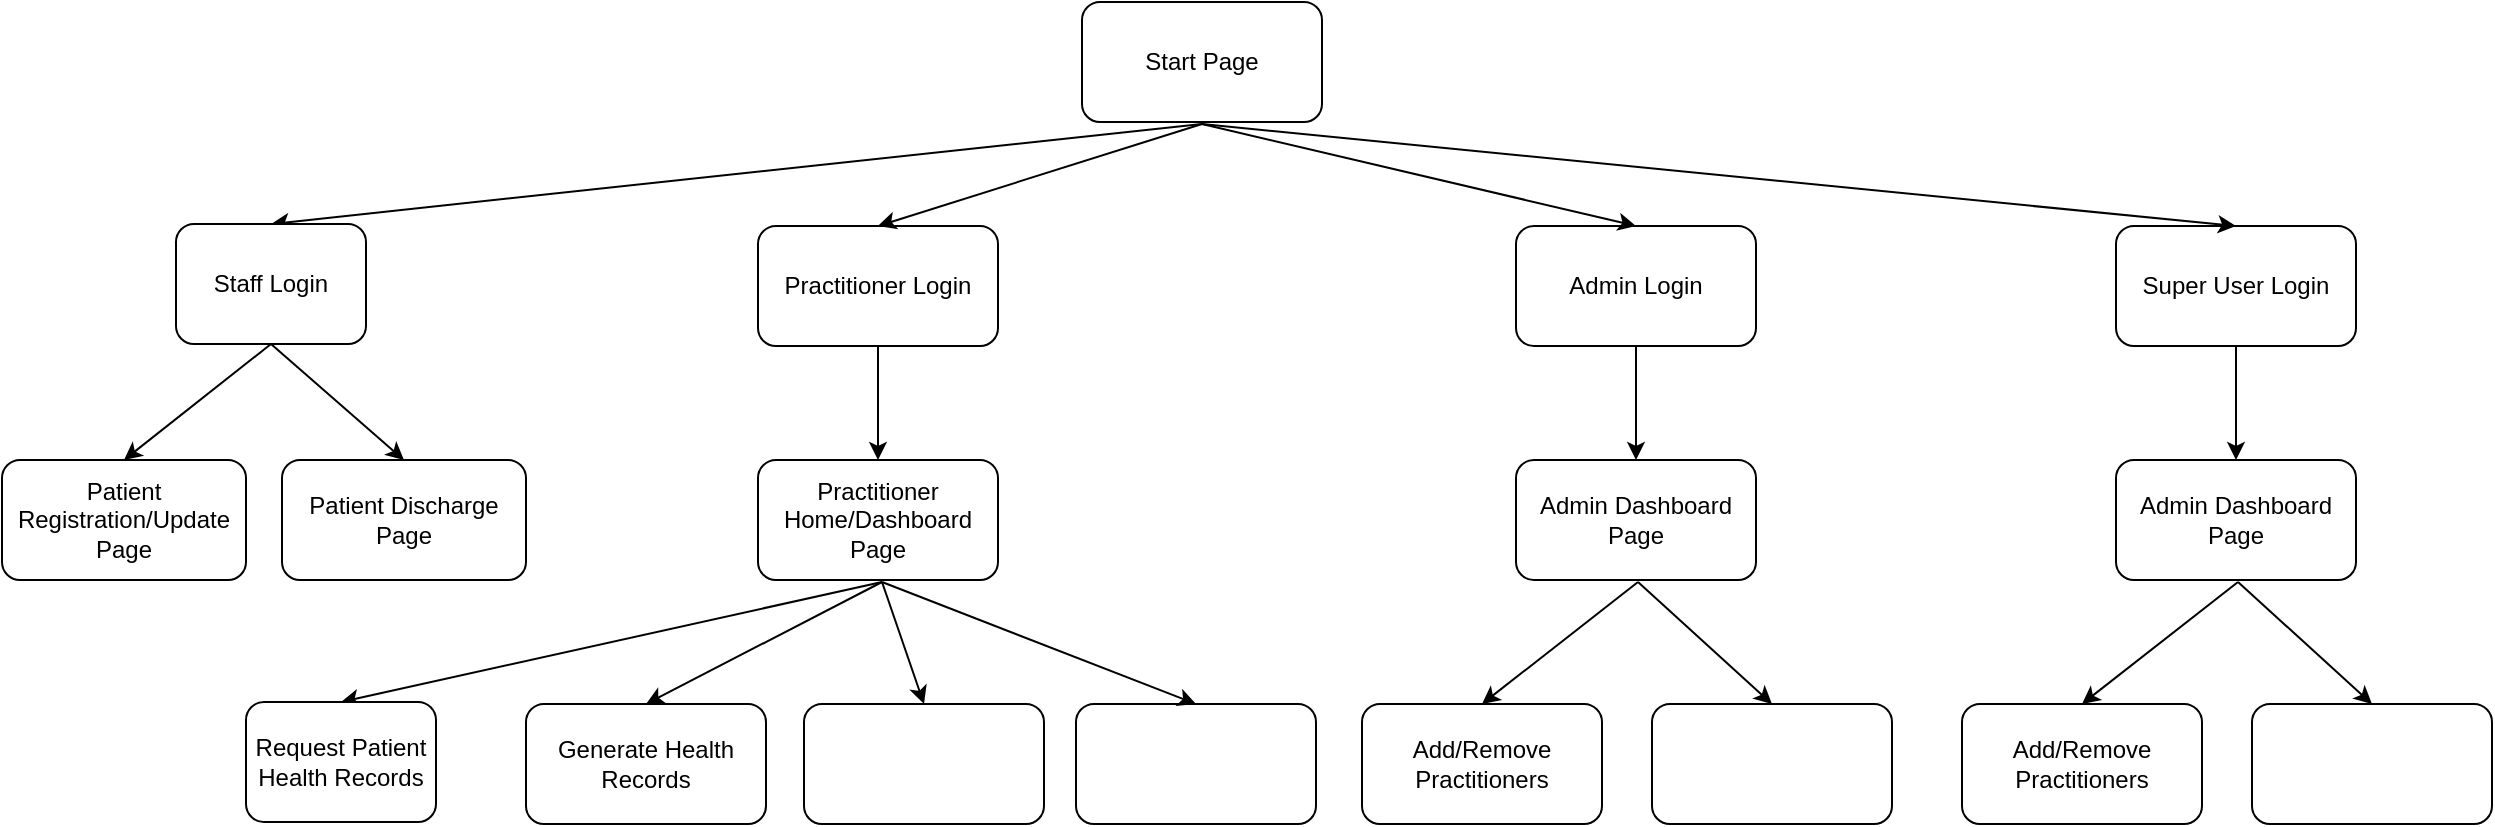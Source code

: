 <mxfile version="20.8.10" type="device"><diagram name="Page-1" id="zqIc8TpPeWK4CviWkytf"><mxGraphModel dx="1434" dy="709" grid="1" gridSize="10" guides="1" tooltips="1" connect="1" arrows="1" fold="1" page="1" pageScale="1" pageWidth="1169" pageHeight="827" math="0" shadow="0"><root><mxCell id="0"/><mxCell id="1" parent="0"/><mxCell id="iIercKu3hErgOoiDmwbT-1" value="Start Page&lt;br&gt;" style="rounded=1;whiteSpace=wrap;html=1;" vertex="1" parent="1"><mxGeometry x="550" y="20" width="120" height="60" as="geometry"/></mxCell><mxCell id="iIercKu3hErgOoiDmwbT-7" value="" style="endArrow=classic;html=1;rounded=0;entryX=0.5;entryY=0;entryDx=0;entryDy=0;" edge="1" parent="1" target="iIercKu3hErgOoiDmwbT-8"><mxGeometry width="50" height="50" relative="1" as="geometry"><mxPoint x="610" y="81" as="sourcePoint"/><mxPoint x="610" y="161" as="targetPoint"/></mxGeometry></mxCell><mxCell id="iIercKu3hErgOoiDmwbT-8" value="Staff Login" style="rounded=1;whiteSpace=wrap;html=1;" vertex="1" parent="1"><mxGeometry x="97" y="131" width="95" height="60" as="geometry"/></mxCell><mxCell id="iIercKu3hErgOoiDmwbT-173" value="" style="edgeStyle=orthogonalEdgeStyle;rounded=0;orthogonalLoop=1;jettySize=auto;html=1;" edge="1" parent="1" source="iIercKu3hErgOoiDmwbT-9" target="iIercKu3hErgOoiDmwbT-30"><mxGeometry relative="1" as="geometry"/></mxCell><mxCell id="iIercKu3hErgOoiDmwbT-9" value="Practitioner Login" style="rounded=1;whiteSpace=wrap;html=1;" vertex="1" parent="1"><mxGeometry x="388" y="132" width="120" height="60" as="geometry"/></mxCell><mxCell id="iIercKu3hErgOoiDmwbT-10" value="" style="endArrow=classic;html=1;rounded=0;entryX=0.5;entryY=0;entryDx=0;entryDy=0;exitX=0.5;exitY=1;exitDx=0;exitDy=0;" edge="1" parent="1" target="iIercKu3hErgOoiDmwbT-9"><mxGeometry width="50" height="50" relative="1" as="geometry"><mxPoint x="610" y="81" as="sourcePoint"/><mxPoint x="412" y="150.55" as="targetPoint"/></mxGeometry></mxCell><mxCell id="iIercKu3hErgOoiDmwbT-179" value="" style="edgeStyle=orthogonalEdgeStyle;rounded=0;orthogonalLoop=1;jettySize=auto;html=1;" edge="1" parent="1" source="iIercKu3hErgOoiDmwbT-11" target="iIercKu3hErgOoiDmwbT-178"><mxGeometry relative="1" as="geometry"/></mxCell><mxCell id="iIercKu3hErgOoiDmwbT-11" value="Admin Login" style="rounded=1;whiteSpace=wrap;html=1;" vertex="1" parent="1"><mxGeometry x="767" y="132" width="120" height="60" as="geometry"/></mxCell><mxCell id="iIercKu3hErgOoiDmwbT-12" value="" style="endArrow=classic;html=1;rounded=0;entryX=0.5;entryY=0;entryDx=0;entryDy=0;exitX=0.5;exitY=1;exitDx=0;exitDy=0;" edge="1" parent="1" target="iIercKu3hErgOoiDmwbT-11"><mxGeometry width="50" height="50" relative="1" as="geometry"><mxPoint x="610" y="81" as="sourcePoint"/><mxPoint x="592" y="150.55" as="targetPoint"/></mxGeometry></mxCell><mxCell id="iIercKu3hErgOoiDmwbT-185" value="" style="edgeStyle=orthogonalEdgeStyle;rounded=0;orthogonalLoop=1;jettySize=auto;html=1;" edge="1" parent="1" source="iIercKu3hErgOoiDmwbT-13" target="iIercKu3hErgOoiDmwbT-184"><mxGeometry relative="1" as="geometry"/></mxCell><mxCell id="iIercKu3hErgOoiDmwbT-13" value="Super User Login" style="rounded=1;whiteSpace=wrap;html=1;" vertex="1" parent="1"><mxGeometry x="1067" y="132" width="120" height="60" as="geometry"/></mxCell><mxCell id="iIercKu3hErgOoiDmwbT-14" value="" style="endArrow=classic;html=1;rounded=0;entryX=0.5;entryY=0;entryDx=0;entryDy=0;exitX=0.5;exitY=1;exitDx=0;exitDy=0;" edge="1" parent="1" target="iIercKu3hErgOoiDmwbT-13"><mxGeometry width="50" height="50" relative="1" as="geometry"><mxPoint x="610" y="81" as="sourcePoint"/><mxPoint x="782" y="150.55" as="targetPoint"/></mxGeometry></mxCell><mxCell id="iIercKu3hErgOoiDmwbT-15" value="" style="endArrow=classic;html=1;rounded=0;entryX=0.5;entryY=0;entryDx=0;entryDy=0;exitX=0.5;exitY=1;exitDx=0;exitDy=0;" edge="1" parent="1" target="iIercKu3hErgOoiDmwbT-16" source="iIercKu3hErgOoiDmwbT-8"><mxGeometry width="50" height="50" relative="1" as="geometry"><mxPoint x="610" y="199" as="sourcePoint"/><mxPoint x="610" y="279" as="targetPoint"/></mxGeometry></mxCell><mxCell id="iIercKu3hErgOoiDmwbT-16" value="Patient Registration/Update&lt;br&gt;Page" style="rounded=1;whiteSpace=wrap;html=1;" vertex="1" parent="1"><mxGeometry x="10" y="249" width="122" height="60" as="geometry"/></mxCell><mxCell id="iIercKu3hErgOoiDmwbT-17" value="" style="endArrow=classic;html=1;rounded=0;entryX=0.5;entryY=0;entryDx=0;entryDy=0;exitX=0.5;exitY=1;exitDx=0;exitDy=0;" edge="1" parent="1" target="iIercKu3hErgOoiDmwbT-18" source="iIercKu3hErgOoiDmwbT-8"><mxGeometry width="50" height="50" relative="1" as="geometry"><mxPoint x="494.5" y="190" as="sourcePoint"/><mxPoint x="750" y="279" as="targetPoint"/></mxGeometry></mxCell><mxCell id="iIercKu3hErgOoiDmwbT-18" value="Patient Discharge Page" style="rounded=1;whiteSpace=wrap;html=1;" vertex="1" parent="1"><mxGeometry x="150" y="249" width="122" height="60" as="geometry"/></mxCell><mxCell id="iIercKu3hErgOoiDmwbT-20" value="" style="endArrow=classic;html=1;rounded=0;entryX=0.5;entryY=0;entryDx=0;entryDy=0;" edge="1" parent="1" target="iIercKu3hErgOoiDmwbT-21"><mxGeometry width="50" height="50" relative="1" as="geometry"><mxPoint x="450" y="310" as="sourcePoint"/><mxPoint x="404" y="516" as="targetPoint"/></mxGeometry></mxCell><mxCell id="iIercKu3hErgOoiDmwbT-21" value="Request Patient Health Records&lt;br&gt;" style="rounded=1;whiteSpace=wrap;html=1;" vertex="1" parent="1"><mxGeometry x="132" y="370" width="95" height="60" as="geometry"/></mxCell><mxCell id="iIercKu3hErgOoiDmwbT-22" value="Generate Health Records" style="rounded=1;whiteSpace=wrap;html=1;" vertex="1" parent="1"><mxGeometry x="272" y="371" width="120" height="60" as="geometry"/></mxCell><mxCell id="iIercKu3hErgOoiDmwbT-23" value="" style="endArrow=classic;html=1;rounded=0;entryX=0.5;entryY=0;entryDx=0;entryDy=0;" edge="1" parent="1" target="iIercKu3hErgOoiDmwbT-22"><mxGeometry width="50" height="50" relative="1" as="geometry"><mxPoint x="450" y="310" as="sourcePoint"/><mxPoint x="206" y="505.55" as="targetPoint"/></mxGeometry></mxCell><mxCell id="iIercKu3hErgOoiDmwbT-24" value="" style="rounded=1;whiteSpace=wrap;html=1;" vertex="1" parent="1"><mxGeometry x="411" y="371" width="120" height="60" as="geometry"/></mxCell><mxCell id="iIercKu3hErgOoiDmwbT-25" value="" style="endArrow=classic;html=1;rounded=0;entryX=0.5;entryY=0;entryDx=0;entryDy=0;" edge="1" parent="1" target="iIercKu3hErgOoiDmwbT-24"><mxGeometry width="50" height="50" relative="1" as="geometry"><mxPoint x="450" y="310" as="sourcePoint"/><mxPoint x="386" y="505.55" as="targetPoint"/></mxGeometry></mxCell><mxCell id="iIercKu3hErgOoiDmwbT-26" value="" style="rounded=1;whiteSpace=wrap;html=1;" vertex="1" parent="1"><mxGeometry x="547" y="371" width="120" height="60" as="geometry"/></mxCell><mxCell id="iIercKu3hErgOoiDmwbT-27" value="" style="endArrow=classic;html=1;rounded=0;entryX=0.5;entryY=0;entryDx=0;entryDy=0;" edge="1" parent="1" target="iIercKu3hErgOoiDmwbT-26"><mxGeometry width="50" height="50" relative="1" as="geometry"><mxPoint x="450" y="310" as="sourcePoint"/><mxPoint x="576" y="505.55" as="targetPoint"/></mxGeometry></mxCell><mxCell id="iIercKu3hErgOoiDmwbT-30" value="Practitioner Home/Dashboard Page" style="rounded=1;whiteSpace=wrap;html=1;" vertex="1" parent="1"><mxGeometry x="388" y="249" width="120" height="60" as="geometry"/></mxCell><mxCell id="iIercKu3hErgOoiDmwbT-174" value="Add/Remove Practitioners" style="rounded=1;whiteSpace=wrap;html=1;" vertex="1" parent="1"><mxGeometry x="690" y="371" width="120" height="60" as="geometry"/></mxCell><mxCell id="iIercKu3hErgOoiDmwbT-175" value="" style="endArrow=classic;html=1;rounded=0;entryX=0.5;entryY=0;entryDx=0;entryDy=0;" edge="1" parent="1" target="iIercKu3hErgOoiDmwbT-174"><mxGeometry width="50" height="50" relative="1" as="geometry"><mxPoint x="828" y="310" as="sourcePoint"/><mxPoint x="764" y="505.55" as="targetPoint"/></mxGeometry></mxCell><mxCell id="iIercKu3hErgOoiDmwbT-176" value="" style="rounded=1;whiteSpace=wrap;html=1;" vertex="1" parent="1"><mxGeometry x="835" y="371" width="120" height="60" as="geometry"/></mxCell><mxCell id="iIercKu3hErgOoiDmwbT-177" value="" style="endArrow=classic;html=1;rounded=0;entryX=0.5;entryY=0;entryDx=0;entryDy=0;" edge="1" parent="1" target="iIercKu3hErgOoiDmwbT-176"><mxGeometry width="50" height="50" relative="1" as="geometry"><mxPoint x="828" y="310" as="sourcePoint"/><mxPoint x="954" y="505.55" as="targetPoint"/></mxGeometry></mxCell><mxCell id="iIercKu3hErgOoiDmwbT-178" value="Admin Dashboard Page" style="rounded=1;whiteSpace=wrap;html=1;" vertex="1" parent="1"><mxGeometry x="767" y="249" width="120" height="60" as="geometry"/></mxCell><mxCell id="iIercKu3hErgOoiDmwbT-180" value="Add/Remove Practitioners" style="rounded=1;whiteSpace=wrap;html=1;" vertex="1" parent="1"><mxGeometry x="990" y="371" width="120" height="60" as="geometry"/></mxCell><mxCell id="iIercKu3hErgOoiDmwbT-181" value="" style="endArrow=classic;html=1;rounded=0;entryX=0.5;entryY=0;entryDx=0;entryDy=0;" edge="1" parent="1" target="iIercKu3hErgOoiDmwbT-180"><mxGeometry width="50" height="50" relative="1" as="geometry"><mxPoint x="1128" y="310" as="sourcePoint"/><mxPoint x="1064" y="505.55" as="targetPoint"/></mxGeometry></mxCell><mxCell id="iIercKu3hErgOoiDmwbT-182" value="" style="rounded=1;whiteSpace=wrap;html=1;" vertex="1" parent="1"><mxGeometry x="1135" y="371" width="120" height="60" as="geometry"/></mxCell><mxCell id="iIercKu3hErgOoiDmwbT-183" value="" style="endArrow=classic;html=1;rounded=0;entryX=0.5;entryY=0;entryDx=0;entryDy=0;" edge="1" parent="1" target="iIercKu3hErgOoiDmwbT-182"><mxGeometry width="50" height="50" relative="1" as="geometry"><mxPoint x="1128" y="310" as="sourcePoint"/><mxPoint x="1254" y="505.55" as="targetPoint"/></mxGeometry></mxCell><mxCell id="iIercKu3hErgOoiDmwbT-184" value="Admin Dashboard Page" style="rounded=1;whiteSpace=wrap;html=1;" vertex="1" parent="1"><mxGeometry x="1067" y="249" width="120" height="60" as="geometry"/></mxCell></root></mxGraphModel></diagram></mxfile>